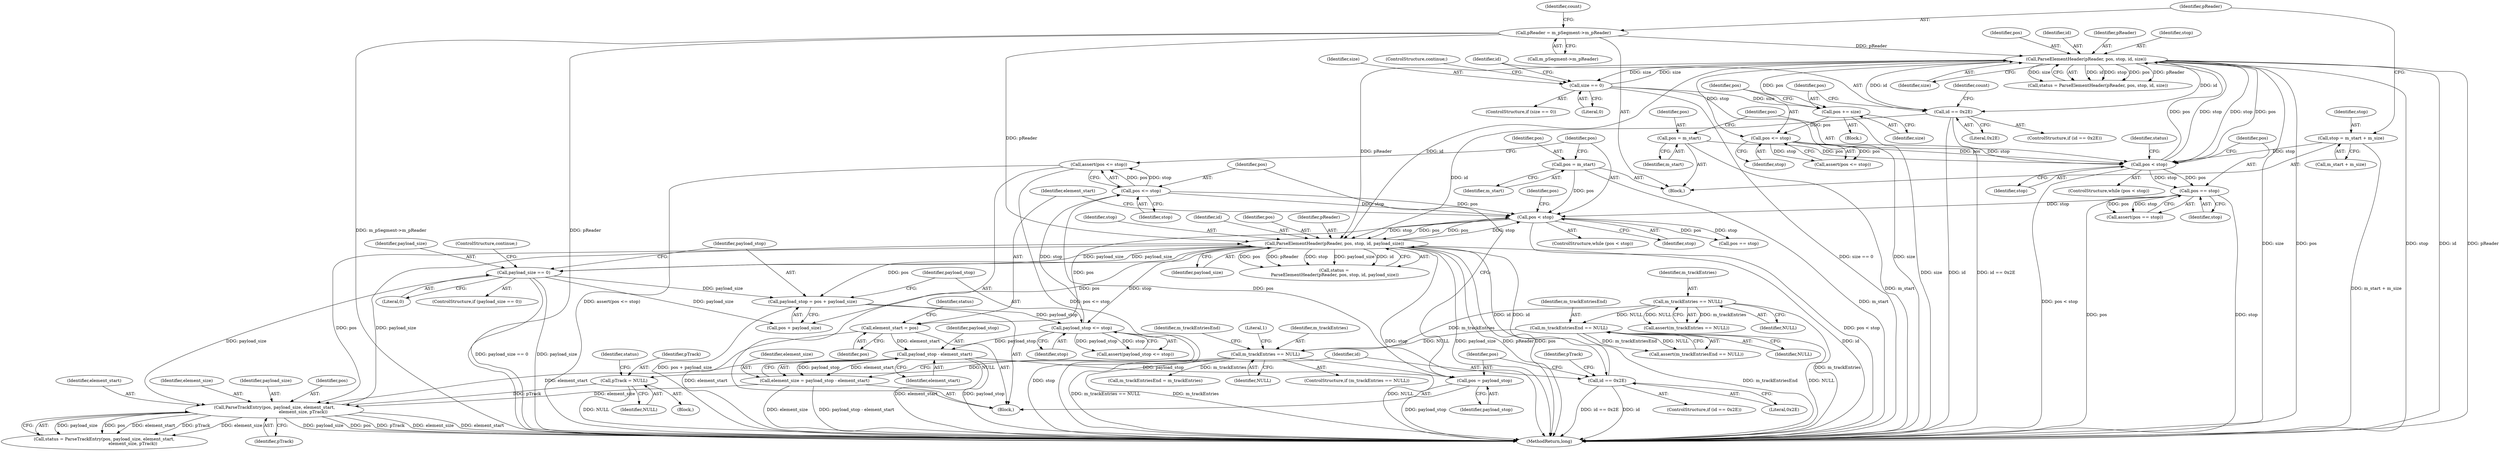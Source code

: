 digraph "0_Android_cc274e2abe8b2a6698a5c47d8aa4bb45f1f9538d_43@API" {
"1000282" [label="(Call,assert(pos <= stop))"];
"1000283" [label="(Call,pos <= stop)"];
"1000279" [label="(Call,pos = payload_stop)"];
"1000246" [label="(Call,payload_stop - element_start)"];
"1000240" [label="(Call,payload_stop <= stop)"];
"1000234" [label="(Call,payload_stop = pos + payload_size)"];
"1000216" [label="(Call,ParseElementHeader(pReader, pos, stop, id, payload_size))"];
"1000126" [label="(Call,pReader = m_pSegment->m_pReader)"];
"1000149" [label="(Call,ParseElementHeader(pReader, pos, stop, id, size))"];
"1000140" [label="(Call,pos < stop)"];
"1000176" [label="(Call,pos <= stop)"];
"1000172" [label="(Call,pos += size)"];
"1000162" [label="(Call,size == 0)"];
"1000136" [label="(Call,pos = m_start)"];
"1000121" [label="(Call,stop = m_start + m_size)"];
"1000167" [label="(Call,id == 0x2E)"];
"1000203" [label="(Call,pos < stop)"];
"1000199" [label="(Call,pos = m_start)"];
"1000180" [label="(Call,pos == stop)"];
"1000250" [label="(Call,id == 0x2E)"];
"1000265" [label="(Call,ParseTrackEntry(pos, payload_size, element_start,\n                                          element_size, pTrack))"];
"1000229" [label="(Call,payload_size == 0)"];
"1000244" [label="(Call,element_size = payload_stop - element_start)"];
"1000259" [label="(Call,pTrack = NULL)"];
"1000190" [label="(Call,m_trackEntries == NULL)"];
"1000113" [label="(Call,m_trackEntries == NULL)"];
"1000117" [label="(Call,m_trackEntriesEnd == NULL)"];
"1000208" [label="(Call,element_start = pos)"];
"1000195" [label="(Literal,1)"];
"1000204" [label="(Identifier,pos)"];
"1000172" [label="(Call,pos += size)"];
"1000281" [label="(Identifier,payload_stop)"];
"1000178" [label="(Identifier,stop)"];
"1000113" [label="(Call,m_trackEntries == NULL)"];
"1000270" [label="(Identifier,pTrack)"];
"1000234" [label="(Call,payload_stop = pos + payload_size)"];
"1000268" [label="(Identifier,element_start)"];
"1000180" [label="(Call,pos == stop)"];
"1000251" [label="(Identifier,id)"];
"1000162" [label="(Call,size == 0)"];
"1000248" [label="(Identifier,element_start)"];
"1000196" [label="(Call,m_trackEntriesEnd = m_trackEntries)"];
"1000242" [label="(Identifier,stop)"];
"1000219" [label="(Identifier,stop)"];
"1000175" [label="(Call,assert(pos <= stop))"];
"1000122" [label="(Identifier,stop)"];
"1000116" [label="(Call,assert(m_trackEntriesEnd == NULL))"];
"1000176" [label="(Call,pos <= stop)"];
"1000215" [label="(Identifier,status)"];
"1000137" [label="(Identifier,pos)"];
"1000263" [label="(Call,status = ParseTrackEntry(pos, payload_size, element_start,\n                                          element_size, pTrack))"];
"1000260" [label="(Identifier,pTrack)"];
"1000150" [label="(Identifier,pReader)"];
"1000280" [label="(Identifier,pos)"];
"1000253" [label="(Block,)"];
"1000181" [label="(Identifier,pos)"];
"1000256" [label="(Identifier,pTrack)"];
"1000285" [label="(Identifier,stop)"];
"1000154" [label="(Identifier,size)"];
"1000182" [label="(Identifier,stop)"];
"1000152" [label="(Identifier,stop)"];
"1000246" [label="(Call,payload_stop - element_start)"];
"1000165" [label="(ControlStructure,continue;)"];
"1000240" [label="(Call,payload_stop <= stop)"];
"1000247" [label="(Identifier,payload_stop)"];
"1000279" [label="(Call,pos = payload_stop)"];
"1000121" [label="(Call,stop = m_start + m_size)"];
"1000126" [label="(Call,pReader = m_pSegment->m_pReader)"];
"1000151" [label="(Identifier,pos)"];
"1000216" [label="(Call,ParseElementHeader(pReader, pos, stop, id, payload_size))"];
"1000147" [label="(Call,status = ParseElementHeader(pReader, pos, stop, id, size))"];
"1000148" [label="(Identifier,status)"];
"1000239" [label="(Call,assert(payload_stop <= stop))"];
"1000177" [label="(Identifier,pos)"];
"1000168" [label="(Identifier,id)"];
"1000115" [label="(Identifier,NULL)"];
"1000220" [label="(Identifier,id)"];
"1000161" [label="(ControlStructure,if (size == 0))"];
"1000111" [label="(Block,)"];
"1000133" [label="(Identifier,count)"];
"1000269" [label="(Identifier,element_size)"];
"1000149" [label="(Call,ParseElementHeader(pReader, pos, stop, id, size))"];
"1000139" [label="(ControlStructure,while (pos < stop))"];
"1000267" [label="(Identifier,payload_size)"];
"1000163" [label="(Identifier,size)"];
"1000203" [label="(Call,pos < stop)"];
"1000250" [label="(Call,id == 0x2E)"];
"1000191" [label="(Identifier,m_trackEntries)"];
"1000192" [label="(Identifier,NULL)"];
"1000206" [label="(Block,)"];
"1000153" [label="(Identifier,id)"];
"1000236" [label="(Call,pos + payload_size)"];
"1000228" [label="(ControlStructure,if (payload_size == 0))"];
"1000230" [label="(Identifier,payload_size)"];
"1000282" [label="(Call,assert(pos <= stop))"];
"1000292" [label="(MethodReturn,long)"];
"1000232" [label="(ControlStructure,continue;)"];
"1000112" [label="(Call,assert(m_trackEntries == NULL))"];
"1000218" [label="(Identifier,pos)"];
"1000221" [label="(Identifier,payload_size)"];
"1000140" [label="(Call,pos < stop)"];
"1000164" [label="(Literal,0)"];
"1000245" [label="(Identifier,element_size)"];
"1000171" [label="(Identifier,count)"];
"1000266" [label="(Identifier,pos)"];
"1000235" [label="(Identifier,payload_stop)"];
"1000118" [label="(Identifier,m_trackEntriesEnd)"];
"1000209" [label="(Identifier,element_start)"];
"1000200" [label="(Identifier,pos)"];
"1000261" [label="(Identifier,NULL)"];
"1000214" [label="(Call,status =\n ParseElementHeader(pReader, pos, stop, id, payload_size))"];
"1000136" [label="(Call,pos = m_start)"];
"1000197" [label="(Identifier,m_trackEntriesEnd)"];
"1000249" [label="(ControlStructure,if (id == 0x2E))"];
"1000119" [label="(Identifier,NULL)"];
"1000264" [label="(Identifier,status)"];
"1000244" [label="(Call,element_size = payload_stop - element_start)"];
"1000117" [label="(Call,m_trackEntriesEnd == NULL)"];
"1000229" [label="(Call,payload_size == 0)"];
"1000166" [label="(ControlStructure,if (id == 0x2E))"];
"1000143" [label="(Block,)"];
"1000128" [label="(Call,m_pSegment->m_pReader)"];
"1000190" [label="(Call,m_trackEntries == NULL)"];
"1000283" [label="(Call,pos <= stop)"];
"1000138" [label="(Identifier,m_start)"];
"1000241" [label="(Identifier,payload_stop)"];
"1000208" [label="(Call,element_start = pos)"];
"1000179" [label="(Call,assert(pos == stop))"];
"1000114" [label="(Identifier,m_trackEntries)"];
"1000231" [label="(Literal,0)"];
"1000201" [label="(Identifier,m_start)"];
"1000265" [label="(Call,ParseTrackEntry(pos, payload_size, element_start,\n                                          element_size, pTrack))"];
"1000202" [label="(ControlStructure,while (pos < stop))"];
"1000169" [label="(Literal,0x2E)"];
"1000259" [label="(Call,pTrack = NULL)"];
"1000199" [label="(Call,pos = m_start)"];
"1000205" [label="(Identifier,stop)"];
"1000284" [label="(Identifier,pos)"];
"1000174" [label="(Identifier,size)"];
"1000210" [label="(Identifier,pos)"];
"1000142" [label="(Identifier,stop)"];
"1000217" [label="(Identifier,pReader)"];
"1000127" [label="(Identifier,pReader)"];
"1000252" [label="(Literal,0x2E)"];
"1000123" [label="(Call,m_start + m_size)"];
"1000141" [label="(Identifier,pos)"];
"1000189" [label="(ControlStructure,if (m_trackEntries == NULL))"];
"1000173" [label="(Identifier,pos)"];
"1000287" [label="(Call,pos == stop)"];
"1000167" [label="(Call,id == 0x2E)"];
"1000288" [label="(Identifier,pos)"];
"1000282" -> "1000206"  [label="AST: "];
"1000282" -> "1000283"  [label="CFG: "];
"1000283" -> "1000282"  [label="AST: "];
"1000204" -> "1000282"  [label="CFG: "];
"1000282" -> "1000292"  [label="DDG: assert(pos <= stop)"];
"1000282" -> "1000292"  [label="DDG: pos <= stop"];
"1000283" -> "1000282"  [label="DDG: pos"];
"1000283" -> "1000282"  [label="DDG: stop"];
"1000283" -> "1000285"  [label="CFG: "];
"1000284" -> "1000283"  [label="AST: "];
"1000285" -> "1000283"  [label="AST: "];
"1000283" -> "1000203"  [label="DDG: pos"];
"1000283" -> "1000203"  [label="DDG: stop"];
"1000279" -> "1000283"  [label="DDG: pos"];
"1000240" -> "1000283"  [label="DDG: stop"];
"1000279" -> "1000206"  [label="AST: "];
"1000279" -> "1000281"  [label="CFG: "];
"1000280" -> "1000279"  [label="AST: "];
"1000281" -> "1000279"  [label="AST: "];
"1000284" -> "1000279"  [label="CFG: "];
"1000279" -> "1000292"  [label="DDG: payload_stop"];
"1000246" -> "1000279"  [label="DDG: payload_stop"];
"1000246" -> "1000244"  [label="AST: "];
"1000246" -> "1000248"  [label="CFG: "];
"1000247" -> "1000246"  [label="AST: "];
"1000248" -> "1000246"  [label="AST: "];
"1000244" -> "1000246"  [label="CFG: "];
"1000246" -> "1000292"  [label="DDG: element_start"];
"1000246" -> "1000292"  [label="DDG: payload_stop"];
"1000246" -> "1000244"  [label="DDG: payload_stop"];
"1000246" -> "1000244"  [label="DDG: element_start"];
"1000240" -> "1000246"  [label="DDG: payload_stop"];
"1000208" -> "1000246"  [label="DDG: element_start"];
"1000246" -> "1000265"  [label="DDG: element_start"];
"1000240" -> "1000239"  [label="AST: "];
"1000240" -> "1000242"  [label="CFG: "];
"1000241" -> "1000240"  [label="AST: "];
"1000242" -> "1000240"  [label="AST: "];
"1000239" -> "1000240"  [label="CFG: "];
"1000240" -> "1000292"  [label="DDG: stop"];
"1000240" -> "1000239"  [label="DDG: payload_stop"];
"1000240" -> "1000239"  [label="DDG: stop"];
"1000234" -> "1000240"  [label="DDG: payload_stop"];
"1000216" -> "1000240"  [label="DDG: stop"];
"1000234" -> "1000206"  [label="AST: "];
"1000234" -> "1000236"  [label="CFG: "];
"1000235" -> "1000234"  [label="AST: "];
"1000236" -> "1000234"  [label="AST: "];
"1000241" -> "1000234"  [label="CFG: "];
"1000234" -> "1000292"  [label="DDG: pos + payload_size"];
"1000216" -> "1000234"  [label="DDG: pos"];
"1000229" -> "1000234"  [label="DDG: payload_size"];
"1000216" -> "1000214"  [label="AST: "];
"1000216" -> "1000221"  [label="CFG: "];
"1000217" -> "1000216"  [label="AST: "];
"1000218" -> "1000216"  [label="AST: "];
"1000219" -> "1000216"  [label="AST: "];
"1000220" -> "1000216"  [label="AST: "];
"1000221" -> "1000216"  [label="AST: "];
"1000214" -> "1000216"  [label="CFG: "];
"1000216" -> "1000292"  [label="DDG: stop"];
"1000216" -> "1000292"  [label="DDG: payload_size"];
"1000216" -> "1000292"  [label="DDG: pReader"];
"1000216" -> "1000292"  [label="DDG: pos"];
"1000216" -> "1000292"  [label="DDG: id"];
"1000216" -> "1000203"  [label="DDG: pos"];
"1000216" -> "1000203"  [label="DDG: stop"];
"1000216" -> "1000214"  [label="DDG: pos"];
"1000216" -> "1000214"  [label="DDG: pReader"];
"1000216" -> "1000214"  [label="DDG: stop"];
"1000216" -> "1000214"  [label="DDG: payload_size"];
"1000216" -> "1000214"  [label="DDG: id"];
"1000126" -> "1000216"  [label="DDG: pReader"];
"1000149" -> "1000216"  [label="DDG: pReader"];
"1000149" -> "1000216"  [label="DDG: id"];
"1000203" -> "1000216"  [label="DDG: pos"];
"1000203" -> "1000216"  [label="DDG: stop"];
"1000167" -> "1000216"  [label="DDG: id"];
"1000250" -> "1000216"  [label="DDG: id"];
"1000265" -> "1000216"  [label="DDG: payload_size"];
"1000229" -> "1000216"  [label="DDG: payload_size"];
"1000216" -> "1000229"  [label="DDG: payload_size"];
"1000216" -> "1000236"  [label="DDG: pos"];
"1000216" -> "1000250"  [label="DDG: id"];
"1000216" -> "1000265"  [label="DDG: pos"];
"1000126" -> "1000111"  [label="AST: "];
"1000126" -> "1000128"  [label="CFG: "];
"1000127" -> "1000126"  [label="AST: "];
"1000128" -> "1000126"  [label="AST: "];
"1000133" -> "1000126"  [label="CFG: "];
"1000126" -> "1000292"  [label="DDG: pReader"];
"1000126" -> "1000292"  [label="DDG: m_pSegment->m_pReader"];
"1000126" -> "1000149"  [label="DDG: pReader"];
"1000149" -> "1000147"  [label="AST: "];
"1000149" -> "1000154"  [label="CFG: "];
"1000150" -> "1000149"  [label="AST: "];
"1000151" -> "1000149"  [label="AST: "];
"1000152" -> "1000149"  [label="AST: "];
"1000153" -> "1000149"  [label="AST: "];
"1000154" -> "1000149"  [label="AST: "];
"1000147" -> "1000149"  [label="CFG: "];
"1000149" -> "1000292"  [label="DDG: size"];
"1000149" -> "1000292"  [label="DDG: pos"];
"1000149" -> "1000292"  [label="DDG: stop"];
"1000149" -> "1000292"  [label="DDG: id"];
"1000149" -> "1000292"  [label="DDG: pReader"];
"1000149" -> "1000140"  [label="DDG: pos"];
"1000149" -> "1000140"  [label="DDG: stop"];
"1000149" -> "1000147"  [label="DDG: id"];
"1000149" -> "1000147"  [label="DDG: stop"];
"1000149" -> "1000147"  [label="DDG: pos"];
"1000149" -> "1000147"  [label="DDG: pReader"];
"1000149" -> "1000147"  [label="DDG: size"];
"1000140" -> "1000149"  [label="DDG: pos"];
"1000140" -> "1000149"  [label="DDG: stop"];
"1000167" -> "1000149"  [label="DDG: id"];
"1000162" -> "1000149"  [label="DDG: size"];
"1000149" -> "1000162"  [label="DDG: size"];
"1000149" -> "1000167"  [label="DDG: id"];
"1000149" -> "1000172"  [label="DDG: pos"];
"1000149" -> "1000176"  [label="DDG: stop"];
"1000140" -> "1000139"  [label="AST: "];
"1000140" -> "1000142"  [label="CFG: "];
"1000141" -> "1000140"  [label="AST: "];
"1000142" -> "1000140"  [label="AST: "];
"1000148" -> "1000140"  [label="CFG: "];
"1000181" -> "1000140"  [label="CFG: "];
"1000140" -> "1000292"  [label="DDG: pos < stop"];
"1000176" -> "1000140"  [label="DDG: pos"];
"1000176" -> "1000140"  [label="DDG: stop"];
"1000136" -> "1000140"  [label="DDG: pos"];
"1000121" -> "1000140"  [label="DDG: stop"];
"1000140" -> "1000180"  [label="DDG: pos"];
"1000140" -> "1000180"  [label="DDG: stop"];
"1000176" -> "1000175"  [label="AST: "];
"1000176" -> "1000178"  [label="CFG: "];
"1000177" -> "1000176"  [label="AST: "];
"1000178" -> "1000176"  [label="AST: "];
"1000175" -> "1000176"  [label="CFG: "];
"1000176" -> "1000175"  [label="DDG: pos"];
"1000176" -> "1000175"  [label="DDG: stop"];
"1000172" -> "1000176"  [label="DDG: pos"];
"1000172" -> "1000143"  [label="AST: "];
"1000172" -> "1000174"  [label="CFG: "];
"1000173" -> "1000172"  [label="AST: "];
"1000174" -> "1000172"  [label="AST: "];
"1000177" -> "1000172"  [label="CFG: "];
"1000172" -> "1000292"  [label="DDG: size"];
"1000162" -> "1000172"  [label="DDG: size"];
"1000162" -> "1000161"  [label="AST: "];
"1000162" -> "1000164"  [label="CFG: "];
"1000163" -> "1000162"  [label="AST: "];
"1000164" -> "1000162"  [label="AST: "];
"1000165" -> "1000162"  [label="CFG: "];
"1000168" -> "1000162"  [label="CFG: "];
"1000162" -> "1000292"  [label="DDG: size"];
"1000162" -> "1000292"  [label="DDG: size == 0"];
"1000136" -> "1000111"  [label="AST: "];
"1000136" -> "1000138"  [label="CFG: "];
"1000137" -> "1000136"  [label="AST: "];
"1000138" -> "1000136"  [label="AST: "];
"1000141" -> "1000136"  [label="CFG: "];
"1000136" -> "1000292"  [label="DDG: m_start"];
"1000121" -> "1000111"  [label="AST: "];
"1000121" -> "1000123"  [label="CFG: "];
"1000122" -> "1000121"  [label="AST: "];
"1000123" -> "1000121"  [label="AST: "];
"1000127" -> "1000121"  [label="CFG: "];
"1000121" -> "1000292"  [label="DDG: m_start + m_size"];
"1000167" -> "1000166"  [label="AST: "];
"1000167" -> "1000169"  [label="CFG: "];
"1000168" -> "1000167"  [label="AST: "];
"1000169" -> "1000167"  [label="AST: "];
"1000171" -> "1000167"  [label="CFG: "];
"1000173" -> "1000167"  [label="CFG: "];
"1000167" -> "1000292"  [label="DDG: id"];
"1000167" -> "1000292"  [label="DDG: id == 0x2E"];
"1000203" -> "1000202"  [label="AST: "];
"1000203" -> "1000205"  [label="CFG: "];
"1000204" -> "1000203"  [label="AST: "];
"1000205" -> "1000203"  [label="AST: "];
"1000209" -> "1000203"  [label="CFG: "];
"1000288" -> "1000203"  [label="CFG: "];
"1000203" -> "1000292"  [label="DDG: pos < stop"];
"1000199" -> "1000203"  [label="DDG: pos"];
"1000180" -> "1000203"  [label="DDG: stop"];
"1000203" -> "1000208"  [label="DDG: pos"];
"1000203" -> "1000287"  [label="DDG: pos"];
"1000203" -> "1000287"  [label="DDG: stop"];
"1000199" -> "1000111"  [label="AST: "];
"1000199" -> "1000201"  [label="CFG: "];
"1000200" -> "1000199"  [label="AST: "];
"1000201" -> "1000199"  [label="AST: "];
"1000204" -> "1000199"  [label="CFG: "];
"1000199" -> "1000292"  [label="DDG: m_start"];
"1000180" -> "1000179"  [label="AST: "];
"1000180" -> "1000182"  [label="CFG: "];
"1000181" -> "1000180"  [label="AST: "];
"1000182" -> "1000180"  [label="AST: "];
"1000179" -> "1000180"  [label="CFG: "];
"1000180" -> "1000292"  [label="DDG: pos"];
"1000180" -> "1000292"  [label="DDG: stop"];
"1000180" -> "1000179"  [label="DDG: pos"];
"1000180" -> "1000179"  [label="DDG: stop"];
"1000250" -> "1000249"  [label="AST: "];
"1000250" -> "1000252"  [label="CFG: "];
"1000251" -> "1000250"  [label="AST: "];
"1000252" -> "1000250"  [label="AST: "];
"1000256" -> "1000250"  [label="CFG: "];
"1000280" -> "1000250"  [label="CFG: "];
"1000250" -> "1000292"  [label="DDG: id"];
"1000250" -> "1000292"  [label="DDG: id == 0x2E"];
"1000265" -> "1000263"  [label="AST: "];
"1000265" -> "1000270"  [label="CFG: "];
"1000266" -> "1000265"  [label="AST: "];
"1000267" -> "1000265"  [label="AST: "];
"1000268" -> "1000265"  [label="AST: "];
"1000269" -> "1000265"  [label="AST: "];
"1000270" -> "1000265"  [label="AST: "];
"1000263" -> "1000265"  [label="CFG: "];
"1000265" -> "1000292"  [label="DDG: element_size"];
"1000265" -> "1000292"  [label="DDG: element_start"];
"1000265" -> "1000292"  [label="DDG: payload_size"];
"1000265" -> "1000292"  [label="DDG: pos"];
"1000265" -> "1000292"  [label="DDG: pTrack"];
"1000265" -> "1000263"  [label="DDG: payload_size"];
"1000265" -> "1000263"  [label="DDG: pos"];
"1000265" -> "1000263"  [label="DDG: element_start"];
"1000265" -> "1000263"  [label="DDG: pTrack"];
"1000265" -> "1000263"  [label="DDG: element_size"];
"1000229" -> "1000265"  [label="DDG: payload_size"];
"1000244" -> "1000265"  [label="DDG: element_size"];
"1000259" -> "1000265"  [label="DDG: pTrack"];
"1000229" -> "1000228"  [label="AST: "];
"1000229" -> "1000231"  [label="CFG: "];
"1000230" -> "1000229"  [label="AST: "];
"1000231" -> "1000229"  [label="AST: "];
"1000232" -> "1000229"  [label="CFG: "];
"1000235" -> "1000229"  [label="CFG: "];
"1000229" -> "1000292"  [label="DDG: payload_size == 0"];
"1000229" -> "1000292"  [label="DDG: payload_size"];
"1000229" -> "1000236"  [label="DDG: payload_size"];
"1000244" -> "1000206"  [label="AST: "];
"1000245" -> "1000244"  [label="AST: "];
"1000251" -> "1000244"  [label="CFG: "];
"1000244" -> "1000292"  [label="DDG: element_size"];
"1000244" -> "1000292"  [label="DDG: payload_stop - element_start"];
"1000259" -> "1000253"  [label="AST: "];
"1000259" -> "1000261"  [label="CFG: "];
"1000260" -> "1000259"  [label="AST: "];
"1000261" -> "1000259"  [label="AST: "];
"1000264" -> "1000259"  [label="CFG: "];
"1000259" -> "1000292"  [label="DDG: NULL"];
"1000190" -> "1000259"  [label="DDG: NULL"];
"1000190" -> "1000189"  [label="AST: "];
"1000190" -> "1000192"  [label="CFG: "];
"1000191" -> "1000190"  [label="AST: "];
"1000192" -> "1000190"  [label="AST: "];
"1000195" -> "1000190"  [label="CFG: "];
"1000197" -> "1000190"  [label="CFG: "];
"1000190" -> "1000292"  [label="DDG: m_trackEntries == NULL"];
"1000190" -> "1000292"  [label="DDG: m_trackEntries"];
"1000190" -> "1000292"  [label="DDG: NULL"];
"1000113" -> "1000190"  [label="DDG: m_trackEntries"];
"1000117" -> "1000190"  [label="DDG: NULL"];
"1000190" -> "1000196"  [label="DDG: m_trackEntries"];
"1000113" -> "1000112"  [label="AST: "];
"1000113" -> "1000115"  [label="CFG: "];
"1000114" -> "1000113"  [label="AST: "];
"1000115" -> "1000113"  [label="AST: "];
"1000112" -> "1000113"  [label="CFG: "];
"1000113" -> "1000292"  [label="DDG: m_trackEntries"];
"1000113" -> "1000112"  [label="DDG: m_trackEntries"];
"1000113" -> "1000112"  [label="DDG: NULL"];
"1000113" -> "1000117"  [label="DDG: NULL"];
"1000117" -> "1000116"  [label="AST: "];
"1000117" -> "1000119"  [label="CFG: "];
"1000118" -> "1000117"  [label="AST: "];
"1000119" -> "1000117"  [label="AST: "];
"1000116" -> "1000117"  [label="CFG: "];
"1000117" -> "1000292"  [label="DDG: m_trackEntriesEnd"];
"1000117" -> "1000292"  [label="DDG: NULL"];
"1000117" -> "1000116"  [label="DDG: m_trackEntriesEnd"];
"1000117" -> "1000116"  [label="DDG: NULL"];
"1000208" -> "1000206"  [label="AST: "];
"1000208" -> "1000210"  [label="CFG: "];
"1000209" -> "1000208"  [label="AST: "];
"1000210" -> "1000208"  [label="AST: "];
"1000215" -> "1000208"  [label="CFG: "];
"1000208" -> "1000292"  [label="DDG: element_start"];
}
